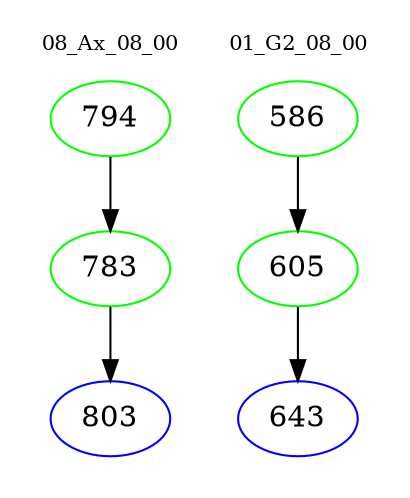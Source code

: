 digraph{
subgraph cluster_0 {
color = white
label = "08_Ax_08_00";
fontsize=10;
T0_794 [label="794", color="green"]
T0_794 -> T0_783 [color="black"]
T0_783 [label="783", color="green"]
T0_783 -> T0_803 [color="black"]
T0_803 [label="803", color="blue"]
}
subgraph cluster_1 {
color = white
label = "01_G2_08_00";
fontsize=10;
T1_586 [label="586", color="green"]
T1_586 -> T1_605 [color="black"]
T1_605 [label="605", color="green"]
T1_605 -> T1_643 [color="black"]
T1_643 [label="643", color="blue"]
}
}
